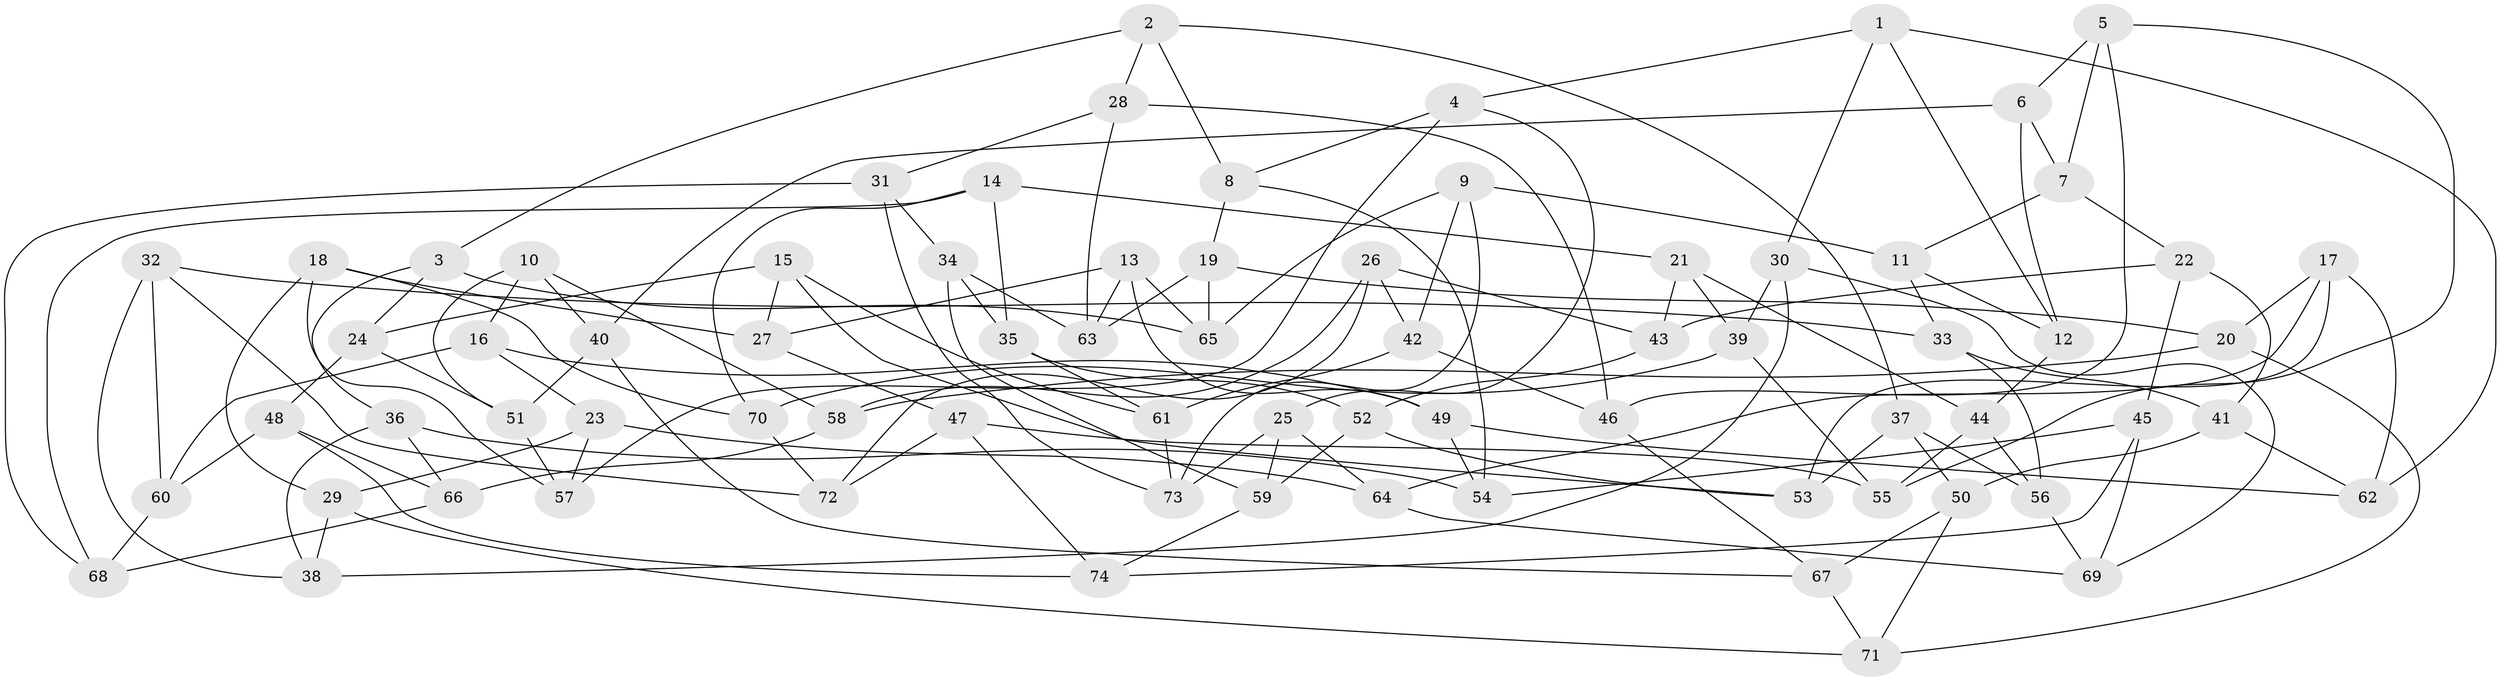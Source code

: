 // Generated by graph-tools (version 1.1) at 2025/38/03/09/25 02:38:03]
// undirected, 74 vertices, 148 edges
graph export_dot {
graph [start="1"]
  node [color=gray90,style=filled];
  1;
  2;
  3;
  4;
  5;
  6;
  7;
  8;
  9;
  10;
  11;
  12;
  13;
  14;
  15;
  16;
  17;
  18;
  19;
  20;
  21;
  22;
  23;
  24;
  25;
  26;
  27;
  28;
  29;
  30;
  31;
  32;
  33;
  34;
  35;
  36;
  37;
  38;
  39;
  40;
  41;
  42;
  43;
  44;
  45;
  46;
  47;
  48;
  49;
  50;
  51;
  52;
  53;
  54;
  55;
  56;
  57;
  58;
  59;
  60;
  61;
  62;
  63;
  64;
  65;
  66;
  67;
  68;
  69;
  70;
  71;
  72;
  73;
  74;
  1 -- 12;
  1 -- 62;
  1 -- 30;
  1 -- 4;
  2 -- 8;
  2 -- 3;
  2 -- 37;
  2 -- 28;
  3 -- 36;
  3 -- 24;
  3 -- 65;
  4 -- 8;
  4 -- 25;
  4 -- 57;
  5 -- 46;
  5 -- 55;
  5 -- 7;
  5 -- 6;
  6 -- 7;
  6 -- 40;
  6 -- 12;
  7 -- 11;
  7 -- 22;
  8 -- 54;
  8 -- 19;
  9 -- 11;
  9 -- 73;
  9 -- 65;
  9 -- 42;
  10 -- 16;
  10 -- 40;
  10 -- 58;
  10 -- 51;
  11 -- 12;
  11 -- 33;
  12 -- 44;
  13 -- 27;
  13 -- 65;
  13 -- 63;
  13 -- 49;
  14 -- 21;
  14 -- 35;
  14 -- 70;
  14 -- 68;
  15 -- 61;
  15 -- 27;
  15 -- 24;
  15 -- 53;
  16 -- 60;
  16 -- 49;
  16 -- 23;
  17 -- 62;
  17 -- 53;
  17 -- 20;
  17 -- 64;
  18 -- 29;
  18 -- 57;
  18 -- 70;
  18 -- 27;
  19 -- 65;
  19 -- 20;
  19 -- 63;
  20 -- 71;
  20 -- 58;
  21 -- 43;
  21 -- 39;
  21 -- 44;
  22 -- 45;
  22 -- 43;
  22 -- 41;
  23 -- 29;
  23 -- 57;
  23 -- 64;
  24 -- 48;
  24 -- 51;
  25 -- 59;
  25 -- 64;
  25 -- 73;
  26 -- 42;
  26 -- 72;
  26 -- 43;
  26 -- 58;
  27 -- 47;
  28 -- 31;
  28 -- 46;
  28 -- 63;
  29 -- 38;
  29 -- 71;
  30 -- 69;
  30 -- 39;
  30 -- 38;
  31 -- 34;
  31 -- 68;
  31 -- 73;
  32 -- 38;
  32 -- 60;
  32 -- 72;
  32 -- 33;
  33 -- 56;
  33 -- 41;
  34 -- 59;
  34 -- 35;
  34 -- 63;
  35 -- 61;
  35 -- 52;
  36 -- 38;
  36 -- 54;
  36 -- 66;
  37 -- 50;
  37 -- 53;
  37 -- 56;
  39 -- 70;
  39 -- 55;
  40 -- 51;
  40 -- 67;
  41 -- 50;
  41 -- 62;
  42 -- 46;
  42 -- 61;
  43 -- 52;
  44 -- 56;
  44 -- 55;
  45 -- 74;
  45 -- 54;
  45 -- 69;
  46 -- 67;
  47 -- 72;
  47 -- 74;
  47 -- 55;
  48 -- 60;
  48 -- 66;
  48 -- 74;
  49 -- 62;
  49 -- 54;
  50 -- 71;
  50 -- 67;
  51 -- 57;
  52 -- 59;
  52 -- 53;
  56 -- 69;
  58 -- 66;
  59 -- 74;
  60 -- 68;
  61 -- 73;
  64 -- 69;
  66 -- 68;
  67 -- 71;
  70 -- 72;
}
